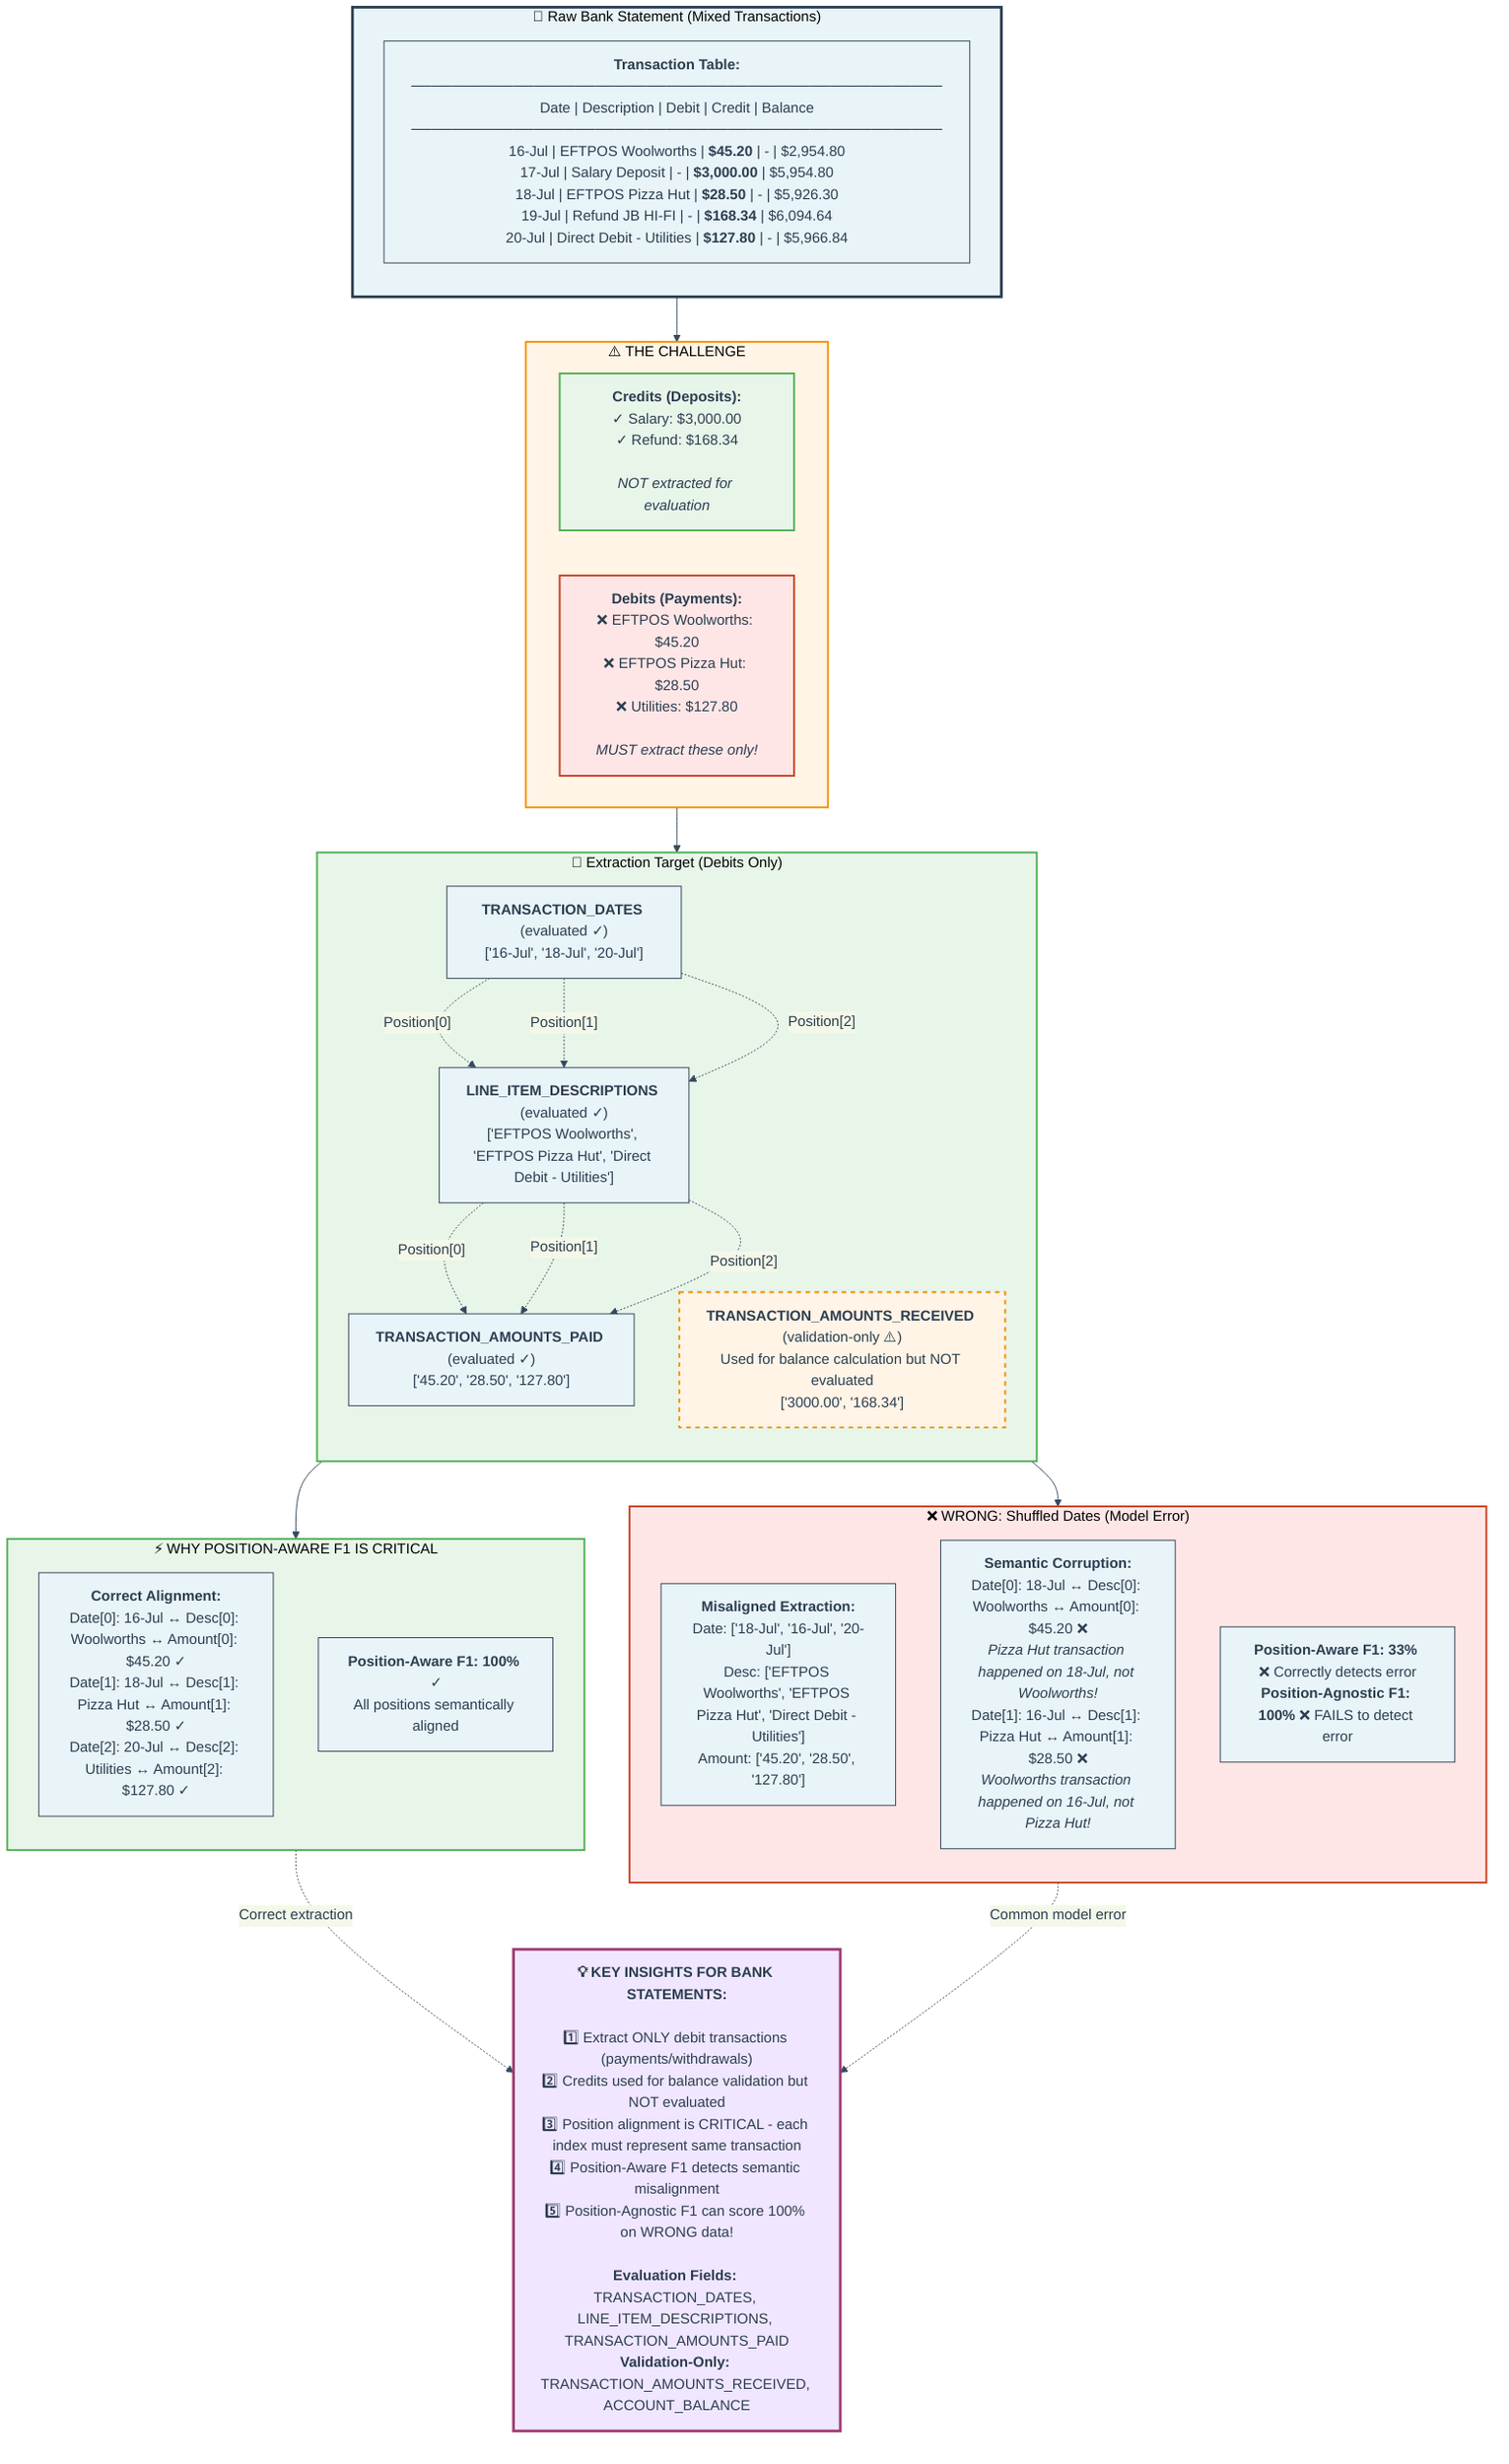 %%{init: {'theme':'base', 'themeVariables': { 'primaryColor':'#E8F4F8','primaryTextColor':'#2C3E50','primaryBorderColor':'#2C3E50','lineColor':'#34495E'}}}%%
flowchart TB
    subgraph RawStatement["📄 Raw Bank Statement (Mixed Transactions)"]
        direction TB
        Raw["<b>Transaction Table:</b><br/>────────────────────────────────────────────────────<br/>Date | Description | Debit | Credit | Balance<br/>────────────────────────────────────────────────────<br/>16-Jul | EFTPOS Woolworths | <b>$45.20</b> | - | $2,954.80<br/>17-Jul | Salary Deposit | - | <b>$3,000.00</b> | $5,954.80<br/>18-Jul | EFTPOS Pizza Hut | <b>$28.50</b> | - | $5,926.30<br/>19-Jul | Refund JB HI-FI | - | <b>$168.34</b> | $6,094.64<br/>20-Jul | Direct Debit - Utilities | <b>$127.80</b> | - | $5,966.84"]
    end

    RawStatement --> Challenge

    subgraph Challenge["⚠️ THE CHALLENGE"]
        direction LR
        C1["<b>Credits (Deposits):</b><br/>✓ Salary: $3,000.00<br/>✓ Refund: $168.34<br/><br/><i>NOT extracted for evaluation</i>"]
        C2["<b>Debits (Payments):</b><br/>❌ EFTPOS Woolworths: $45.20<br/>❌ EFTPOS Pizza Hut: $28.50<br/>❌ Utilities: $127.80<br/><br/><i>MUST extract these only!</i>"]
    end

    Challenge --> Extraction

    subgraph Extraction["🎯 Extraction Target (Debits Only)"]
        direction TB
        E1["<b>TRANSACTION_DATES</b> (evaluated ✓)<br/>['16-Jul', '18-Jul', '20-Jul']"]
        E2["<b>LINE_ITEM_DESCRIPTIONS</b> (evaluated ✓)<br/>['EFTPOS Woolworths', 'EFTPOS Pizza Hut', 'Direct Debit - Utilities']"]
        E3["<b>TRANSACTION_AMOUNTS_PAID</b> (evaluated ✓)<br/>['45.20', '28.50', '127.80']"]
        E4["<b>TRANSACTION_AMOUNTS_RECEIVED</b> (validation-only ⚠️)<br/>Used for balance calculation but NOT evaluated<br/>['3000.00', '168.34']"]

        E1 -.Position[0].-> E2
        E2 -.Position[0].-> E3
        E1 -.Position[1].-> E2
        E2 -.Position[1].-> E3
        E1 -.Position[2].-> E2
        E2 -.Position[2].-> E3
    end

    Extraction --> PositionCritical

    subgraph PositionCritical["⚡ WHY POSITION-AWARE F1 IS CRITICAL"]
        direction TB
        PC1["<b>Correct Alignment:</b><br/>Date[0]: 16-Jul ↔ Desc[0]: Woolworths ↔ Amount[0]: $45.20 ✓<br/>Date[1]: 18-Jul ↔ Desc[1]: Pizza Hut ↔ Amount[1]: $28.50 ✓<br/>Date[2]: 20-Jul ↔ Desc[2]: Utilities ↔ Amount[2]: $127.80 ✓"]
        PC2["<b>Position-Aware F1: 100%</b> ✓<br/>All positions semantically aligned"]
    end

    Extraction --> ErrorScenario

    subgraph ErrorScenario["❌ WRONG: Shuffled Dates (Model Error)"]
        direction TB
        ES1["<b>Misaligned Extraction:</b><br/>Date: ['18-Jul', '16-Jul', '20-Jul']<br/>Desc: ['EFTPOS Woolworths', 'EFTPOS Pizza Hut', 'Direct Debit - Utilities']<br/>Amount: ['45.20', '28.50', '127.80']"]
        ES2["<b>Semantic Corruption:</b><br/>Date[0]: 18-Jul ↔ Desc[0]: Woolworths ↔ Amount[0]: $45.20 ❌<br/><i>Pizza Hut transaction happened on 18-Jul, not Woolworths!</i><br/>Date[1]: 16-Jul ↔ Desc[1]: Pizza Hut ↔ Amount[1]: $28.50 ❌<br/><i>Woolworths transaction happened on 16-Jul, not Pizza Hut!</i>"]
        ES3["<b>Position-Aware F1: 33%</b> ❌ Correctly detects error<br/><b>Position-Agnostic F1: 100%</b> ❌ FAILS to detect error"]
    end

    PositionCritical -.Correct extraction.-> Conclusion
    ErrorScenario -.Common model error.-> Conclusion

    Conclusion["<b>💡 KEY INSIGHTS FOR BANK STATEMENTS:</b><br/><br/>1️⃣ Extract ONLY debit transactions (payments/withdrawals)<br/>2️⃣ Credits used for balance validation but NOT evaluated<br/>3️⃣ Position alignment is CRITICAL - each index must represent same transaction<br/>4️⃣ Position-Aware F1 detects semantic misalignment<br/>5️⃣ Position-Agnostic F1 can score 100% on WRONG data!<br/><br/><b>Evaluation Fields:</b> TRANSACTION_DATES, LINE_ITEM_DESCRIPTIONS, TRANSACTION_AMOUNTS_PAID<br/><b>Validation-Only:</b> TRANSACTION_AMOUNTS_RECEIVED, ACCOUNT_BALANCE"]

    style RawStatement fill:#E8F4F8,stroke:#2C3E50,stroke-width:3px
    style Challenge fill:#FFF4E6,stroke:#F18F01,stroke-width:2px
    style C1 fill:#E8F5E9,stroke:#4CAF50,stroke-width:2px
    style C2 fill:#FFE6E6,stroke:#C73E1D,stroke-width:2px
    style Extraction fill:#E8F5E9,stroke:#4CAF50,stroke-width:2px
    style E4 fill:#FFF4E6,stroke:#F18F01,stroke-width:2px,stroke-dasharray: 5 5
    style PositionCritical fill:#E8F5E9,stroke:#4CAF50,stroke-width:2px
    style ErrorScenario fill:#FFE6E6,stroke:#C73E1D,stroke-width:2px
    style Conclusion fill:#F0E6FF,stroke:#A23B72,stroke-width:3px